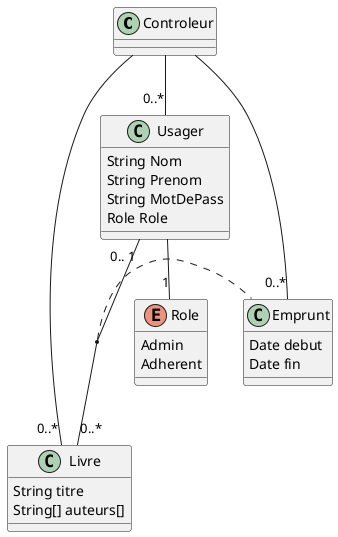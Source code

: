 @startuml

class Controleur {
}

class Livre {
    String titre
    String[] auteurs[]
}

class Emprunt {
    Date debut
    Date fin
}

class Usager {
    String Nom
    String Prenom
    String MotDePass
    Role Role
}

enum Role {
    Admin
    Adherent
}

Controleur - "0..*" Livre
Controleur --- "0..*" Emprunt
Controleur -- "0..*" Usager

Usager "0.. 1" -- "0..*" Livre

(Usager, Livre) . Emprunt

Usager -- "1" Role





@enduml
